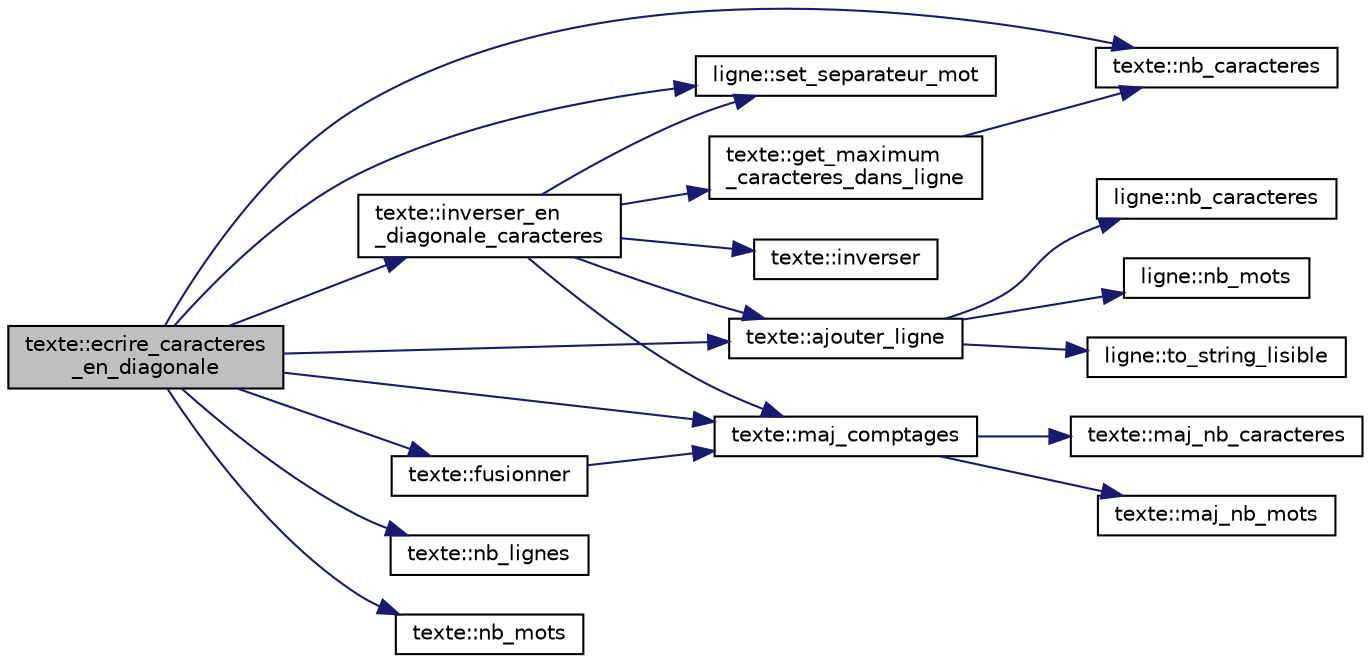 digraph "texte::ecrire_caracteres_en_diagonale"
{
  edge [fontname="Helvetica",fontsize="10",labelfontname="Helvetica",labelfontsize="10"];
  node [fontname="Helvetica",fontsize="10",shape=record];
  rankdir="LR";
  Node29 [label="texte::ecrire_caracteres\l_en_diagonale",height=0.2,width=0.4,color="black", fillcolor="grey75", style="filled", fontcolor="black"];
  Node29 -> Node30 [color="midnightblue",fontsize="10",style="solid",fontname="Helvetica"];
  Node30 [label="texte::nb_caracteres",height=0.2,width=0.4,color="black", fillcolor="white", style="filled",URL="$classtexte.html#ae8511739fb7e8c52a4c300676d6b30e0",tooltip="Retourne le nombre de caractères du texte. "];
  Node29 -> Node31 [color="midnightblue",fontsize="10",style="solid",fontname="Helvetica"];
  Node31 [label="texte::nb_lignes",height=0.2,width=0.4,color="black", fillcolor="white", style="filled",URL="$classtexte.html#ac094147ada894bfde38c68b631724750",tooltip="Retourne le nombre de lignes du texte. "];
  Node29 -> Node32 [color="midnightblue",fontsize="10",style="solid",fontname="Helvetica"];
  Node32 [label="ligne::set_separateur_mot",height=0.2,width=0.4,color="black", fillcolor="white", style="filled",URL="$classligne.html#aa13dd59094abd373163ef55e2f33bf8a",tooltip="Initialise le séparateur de mot. "];
  Node29 -> Node33 [color="midnightblue",fontsize="10",style="solid",fontname="Helvetica"];
  Node33 [label="texte::ajouter_ligne",height=0.2,width=0.4,color="black", fillcolor="white", style="filled",URL="$classtexte.html#abb3d9763a37659b12552379cb4e0dc8c",tooltip="Ajoute une ligne donnée en fin de texte. "];
  Node33 -> Node34 [color="midnightblue",fontsize="10",style="solid",fontname="Helvetica"];
  Node34 [label="ligne::nb_caracteres",height=0.2,width=0.4,color="black", fillcolor="white", style="filled",URL="$classligne.html#a3bfedd99e8ffbb068432df6d0768d5d1",tooltip="Retourne le nombre de caractères de la ligne. "];
  Node33 -> Node35 [color="midnightblue",fontsize="10",style="solid",fontname="Helvetica"];
  Node35 [label="ligne::nb_mots",height=0.2,width=0.4,color="black", fillcolor="white", style="filled",URL="$classligne.html#ada0847f3e3c95773bb2c03db970f81d7",tooltip="Retourne le nombre de mots de la ligne. "];
  Node33 -> Node36 [color="midnightblue",fontsize="10",style="solid",fontname="Helvetica"];
  Node36 [label="ligne::to_string_lisible",height=0.2,width=0.4,color="black", fillcolor="white", style="filled",URL="$classligne.html#affd23e66b472f932e1e28df34a652539",tooltip="Convertit et retourne la ligne au format QString avec l&#39;ajout de séparateur. "];
  Node29 -> Node37 [color="midnightblue",fontsize="10",style="solid",fontname="Helvetica"];
  Node37 [label="texte::nb_mots",height=0.2,width=0.4,color="black", fillcolor="white", style="filled",URL="$classtexte.html#a954c4a3a28faa5a13bd5002a112eef86",tooltip="Retourne le nombre de mots du texte. "];
  Node29 -> Node38 [color="midnightblue",fontsize="10",style="solid",fontname="Helvetica"];
  Node38 [label="texte::fusionner",height=0.2,width=0.4,color="black", fillcolor="white", style="filled",URL="$classtexte.html#a16582508b6ad1e0a567c0a83af7fb0fa",tooltip="Fusion des lignes, des mots et/ou des caractères. "];
  Node38 -> Node39 [color="midnightblue",fontsize="10",style="solid",fontname="Helvetica"];
  Node39 [label="texte::maj_comptages",height=0.2,width=0.4,color="black", fillcolor="white", style="filled",URL="$classtexte.html#a26290d2cb7eb4b656b8be0e121c1049f",tooltip="Met à jour les différents comptages. "];
  Node39 -> Node40 [color="midnightblue",fontsize="10",style="solid",fontname="Helvetica"];
  Node40 [label="texte::maj_nb_caracteres",height=0.2,width=0.4,color="black", fillcolor="white", style="filled",URL="$classtexte.html#a4a2b045dbb975c1c3e7b3d20c60edd34",tooltip="Met à jour le nombre de caractères du texte. "];
  Node39 -> Node41 [color="midnightblue",fontsize="10",style="solid",fontname="Helvetica"];
  Node41 [label="texte::maj_nb_mots",height=0.2,width=0.4,color="black", fillcolor="white", style="filled",URL="$classtexte.html#aeed3eacb585627aa50aadaaba067c9c2",tooltip="Met à jour le nombre de mots du texte. "];
  Node29 -> Node42 [color="midnightblue",fontsize="10",style="solid",fontname="Helvetica"];
  Node42 [label="texte::inverser_en\l_diagonale_caracteres",height=0.2,width=0.4,color="black", fillcolor="white", style="filled",URL="$classtexte.html#a0c2d8a5ad8c04f1576376ddcc4304bb5",tooltip="Inverse les caractères du texte suivant une diagonale. "];
  Node42 -> Node43 [color="midnightblue",fontsize="10",style="solid",fontname="Helvetica"];
  Node43 [label="texte::inverser",height=0.2,width=0.4,color="black", fillcolor="white", style="filled",URL="$classtexte.html#aa2b06368ab5cb65e09aee99554cf0f30",tooltip="Inversion des textes, des lignes, des mots et/ou des caractères. "];
  Node42 -> Node44 [color="midnightblue",fontsize="10",style="solid",fontname="Helvetica"];
  Node44 [label="texte::get_maximum\l_caracteres_dans_ligne",height=0.2,width=0.4,color="black", fillcolor="white", style="filled",URL="$classtexte.html#aff4e5ce65ca280497cbd309374619c79",tooltip="Retourne le nombre maximum de caracteres dans une ligne. "];
  Node44 -> Node30 [color="midnightblue",fontsize="10",style="solid",fontname="Helvetica"];
  Node42 -> Node32 [color="midnightblue",fontsize="10",style="solid",fontname="Helvetica"];
  Node42 -> Node33 [color="midnightblue",fontsize="10",style="solid",fontname="Helvetica"];
  Node42 -> Node39 [color="midnightblue",fontsize="10",style="solid",fontname="Helvetica"];
  Node29 -> Node39 [color="midnightblue",fontsize="10",style="solid",fontname="Helvetica"];
}
